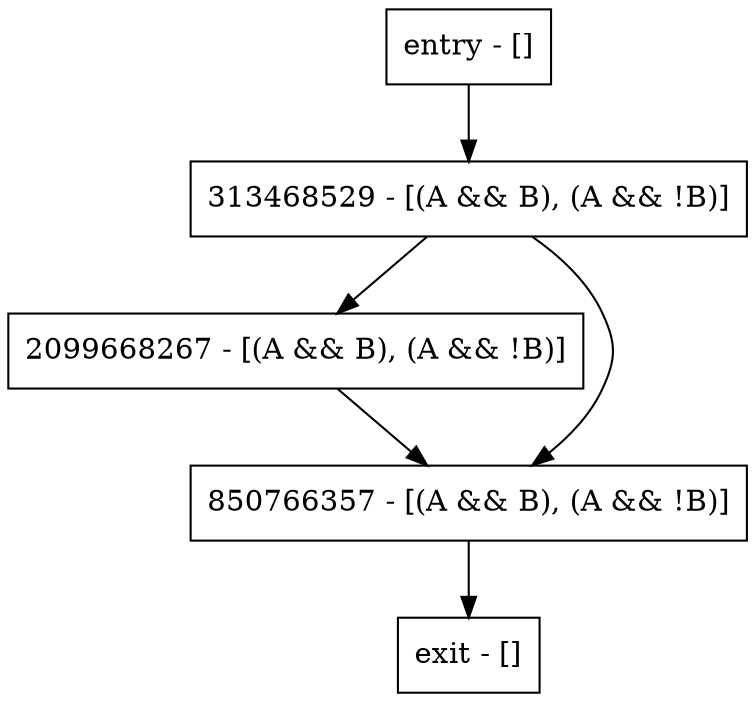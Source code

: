 digraph foo {
node [shape=record];
entry [label="entry - []"];
exit [label="exit - []"];
2099668267 [label="2099668267 - [(A && B), (A && !B)]"];
313468529 [label="313468529 - [(A && B), (A && !B)]"];
850766357 [label="850766357 - [(A && B), (A && !B)]"];
entry;
exit;
entry -> 313468529;
2099668267 -> 850766357;
313468529 -> 2099668267;
313468529 -> 850766357;
850766357 -> exit;
}
